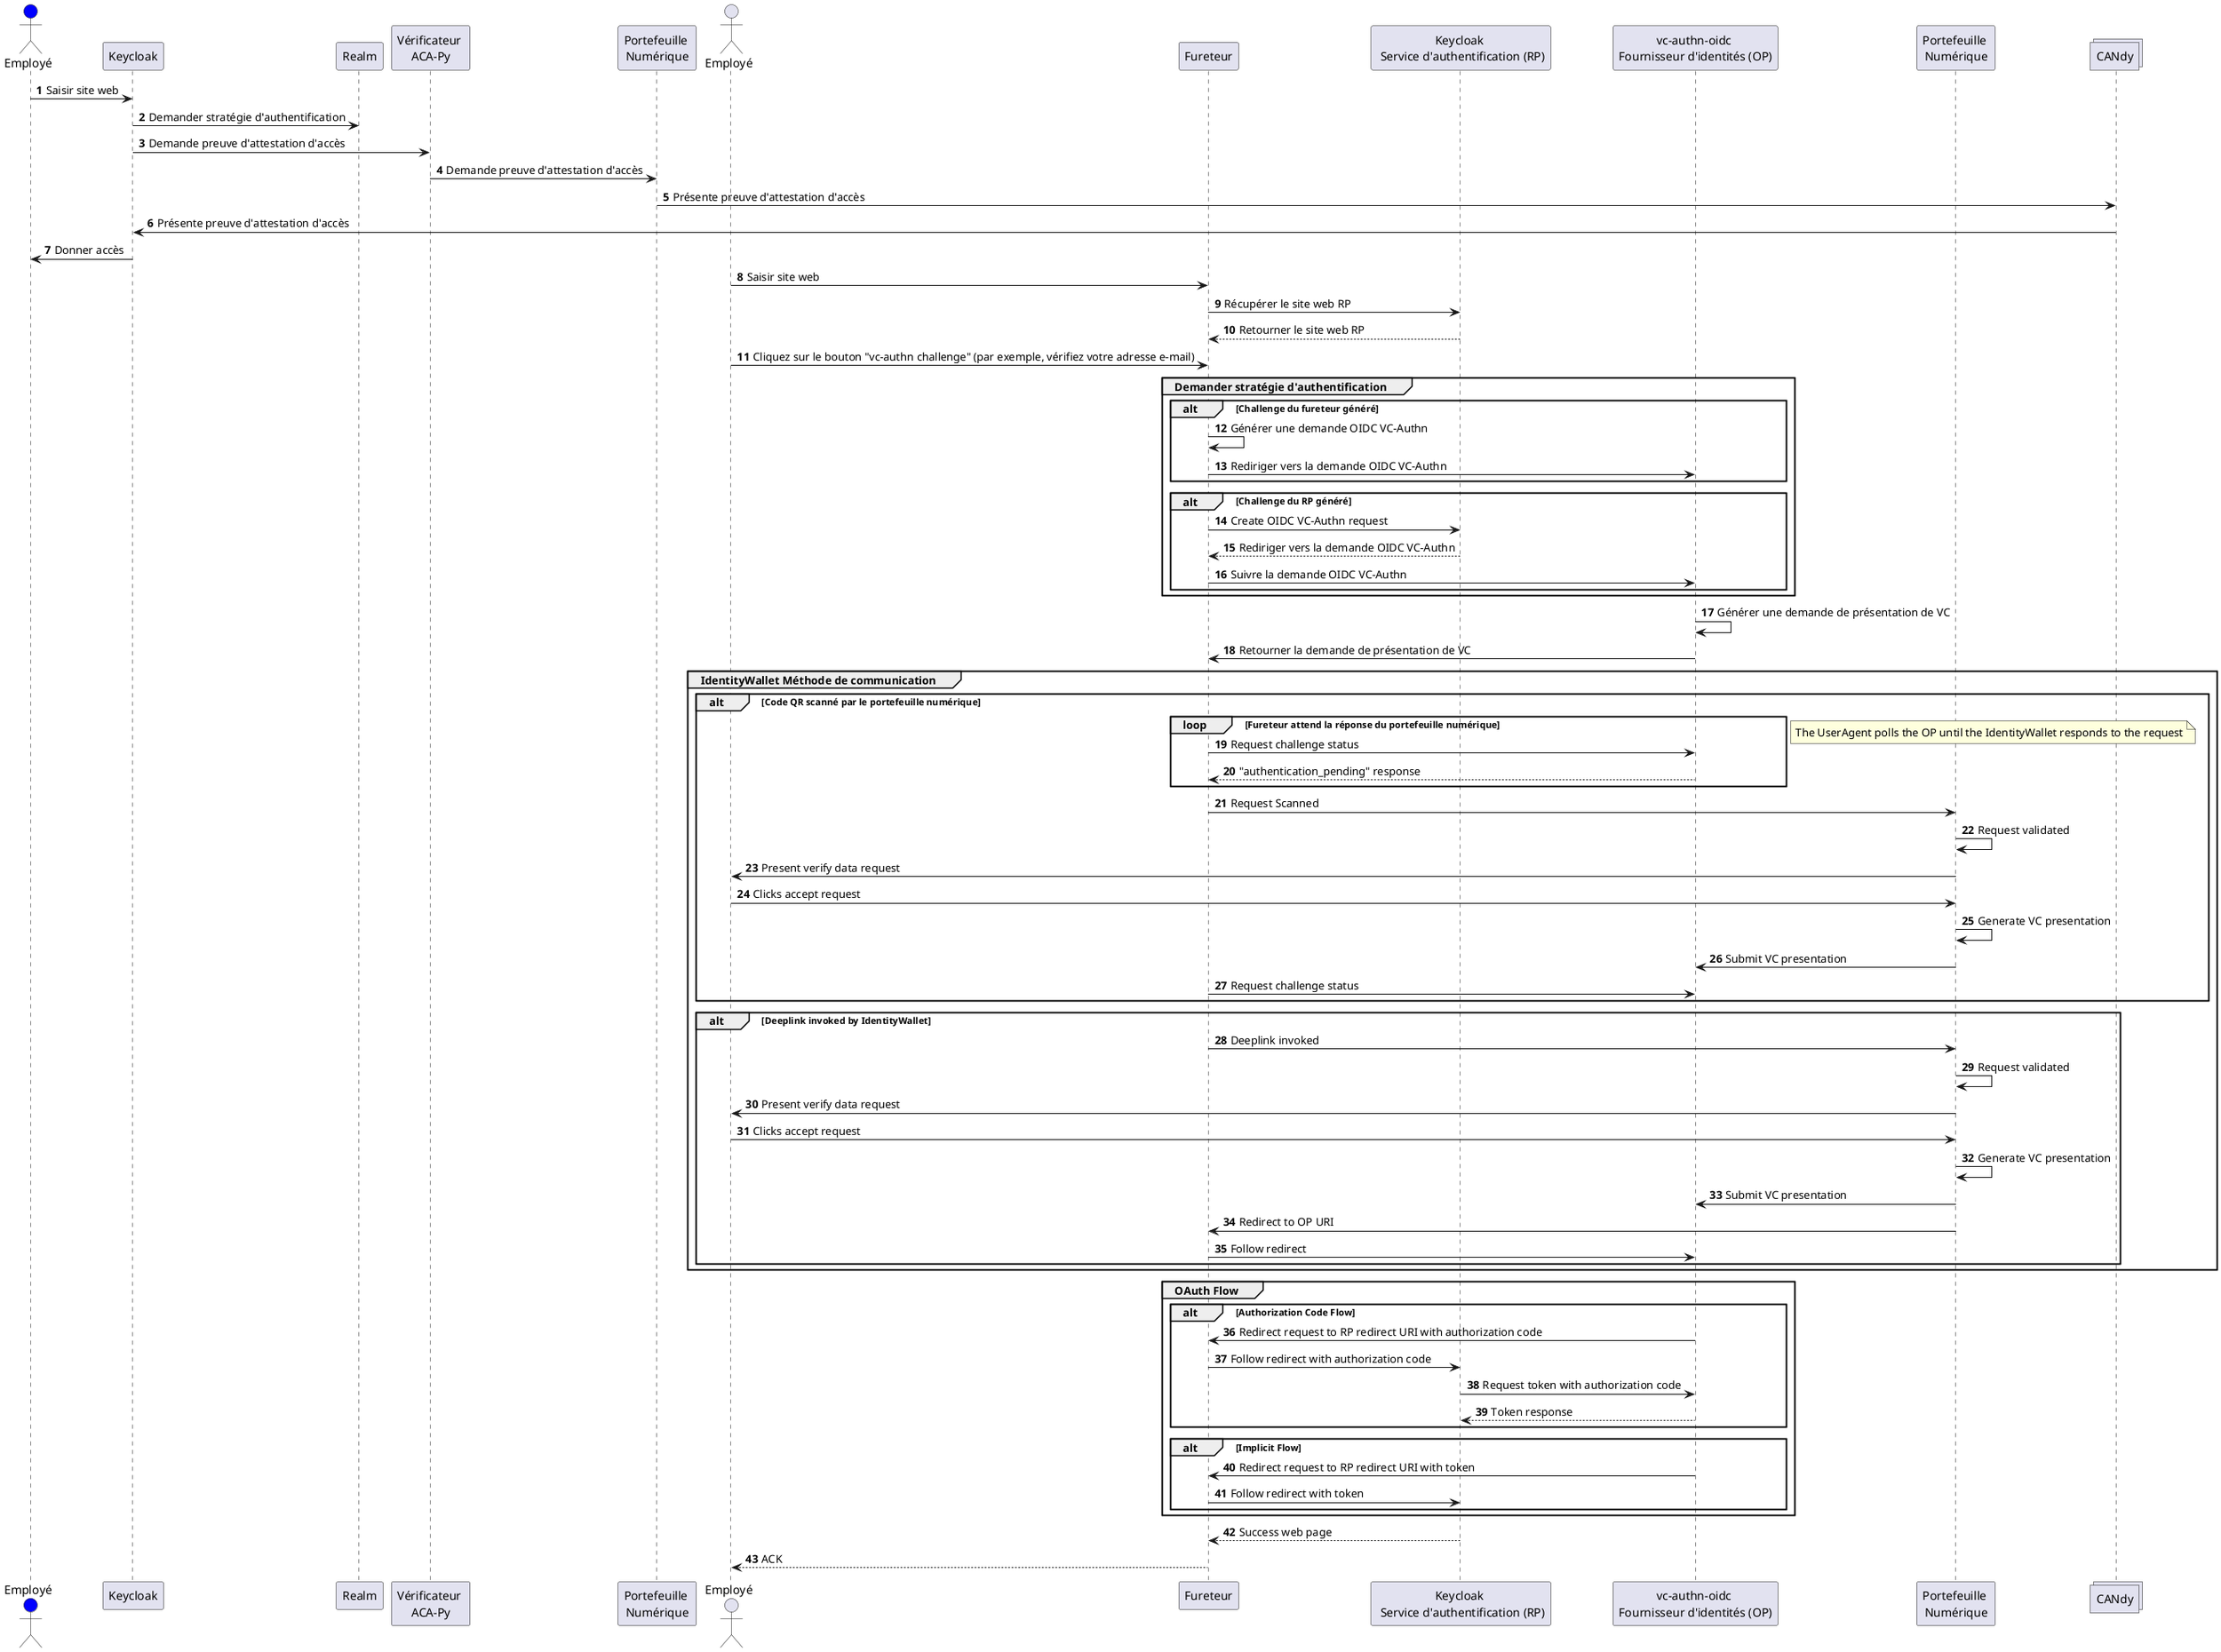 '*************
'VERSION FRANÇAISE
'*************

@startuml SchemaConsommteurVirtuel
autonumber

'*************
'Déclaration de participants
'*************
actor Employé as Employee #Blue
participant Keycloak
participant Realm
participant "Vérificateur \nACA-Py" as ACAPY   
participant  "Portefeuille \nNumérique" as Wallet
collections CANdy
    

'**************
'DÉFINITION DES LIENS
'**************
Employee -> Keycloak : Saisir site web
Keycloak -> Realm : Demander stratégie d'authentification
Keycloak -> ACAPY : Demande preuve d'attestation d'accès
ACAPY -> Wallet : Demande preuve d'attestation d'accès
Wallet -> CANdy : Présente preuve d'attestation d'accès
CANdy -> Keycloak : Présente preuve d'attestation d'accès
Keycloak -> Employee : Donner accès

actor Employé as User 
participant Fureteur as UserAgent
participant "Keycloak \n Service d'authentification (RP)" as RP
participant "vc-authn-oidc \nFournisseur d'identités (OP)" as OP
participant "Portefeuille \nNumérique" as IdentityWallet
collections CANdy

User -> UserAgent: Saisir site web
UserAgent -> RP: Récupérer le site web RP
RP --> UserAgent: Retourner le site web RP
User -> UserAgent: Cliquez sur le bouton "vc-authn challenge" (par exemple, vérifiez votre adresse e-mail)

group Demander stratégie d'authentification
    alt Challenge du fureteur généré
        UserAgent -> UserAgent: Générer une demande OIDC VC-Authn  
        UserAgent -> OP: Rediriger vers la demande OIDC VC-Authn
    end

    alt Challenge du RP généré
        UserAgent -> RP: Create OIDC VC-Authn request
        RP --> UserAgent: Rediriger vers la demande OIDC VC-Authn
        UserAgent -> OP: Suivre la demande OIDC VC-Authn 
    end
end

OP -> OP: Générer une demande de présentation de VC
OP -> UserAgent: Retourner la demande de présentation de VC

group IdentityWallet Méthode de communication
    alt Code QR scanné par le portefeuille numérique 
        loop Fureteur attend la réponse du portefeuille numérique 
            UserAgent -> OP: Request challenge status
            OP --> UserAgent: "authentication_pending" response
        end
        note left: The UserAgent polls the OP until the IdentityWallet responds to the request
        UserAgent -> IdentityWallet: Request Scanned
        IdentityWallet -> IdentityWallet: Request validated
        IdentityWallet -> User  : Present verify data request
        User -> IdentityWallet : Clicks accept request
        IdentityWallet -> IdentityWallet : Generate VC presentation
        IdentityWallet -> OP : Submit VC presentation
        UserAgent -> OP: Request challenge status
    end

    alt Deeplink invoked by IdentityWallet
        UserAgent -> IdentityWallet: Deeplink invoked
        IdentityWallet -> IdentityWallet: Request validated
        IdentityWallet -> User  : Present verify data request
        User -> IdentityWallet : Clicks accept request
        IdentityWallet -> IdentityWallet : Generate VC presentation
        IdentityWallet -> OP : Submit VC presentation
        IdentityWallet -> UserAgent: Redirect to OP URI
        UserAgent -> OP: Follow redirect
    end
end

group OAuth Flow
    alt Authorization Code Flow
        OP -> UserAgent: Redirect request to RP redirect URI with authorization code
        UserAgent -> RP: Follow redirect with authorization code
        RP -> OP: Request token with authorization code
        OP --> RP: Token response
    end

    alt Implicit Flow
        OP -> UserAgent: Redirect request to RP redirect URI with token
        UserAgent -> RP: Follow redirect with token
    end
end

RP --> UserAgent: Success web page
UserAgent --> User: ACK

@enduml

'*************
'VERSION ANGLAISE
'*************
@startuml "vc-authn-oidc-flow"
actor Employé as User 
participant Browser as UserAgent
participant "Keycloak \n Relying Party (RP)" as RP
participant "vc-authn-oidc \nIdentity Provider (OP)" as OP
participant "Identity \nWallet" as IdentityWallet

User -> UserAgent: Naviagates to website
UserAgent -> RP: Fetch RP website
RP --> UserAgent: Return website
User -> UserAgent: Click "vc-authn challenge" button (e.g verify your email)

group Challenge Method
    alt UserAgent Generated Challenge
        UserAgent -> UserAgent: Generate OIDC VC-Authn request  
        UserAgent -> OP: Redirect to OIDC VC-Authn request
    end

    alt RP Generated Challenge
        UserAgent -> RP: Create OIDC VC-Authn request
        RP --> UserAgent: Redirect to OIDC VC-Authn request  
        UserAgent -> OP: Follow OIDC VC-Authn request  
    end
end

OP -> OP: Generate VC Presentation Request
OP -> UserAgent: Return VC Presentation Request

group IdentityWallet Communication Method
    alt QR Code Scanned By IdentityWallet
        loop UserAgent await IdentityWallet response
            UserAgent -> OP: Request challenge status
            OP --> UserAgent: "authentication_pending" response
        end
        note left: The UserAgent polls the OP until the IdentityWallet responds to the request
        UserAgent -> IdentityWallet: Request Scanned
        IdentityWallet -> IdentityWallet: Request validated
        IdentityWallet -> User  : Present verify data request
        User -> IdentityWallet : Clicks accept request
        IdentityWallet -> IdentityWallet : Generate VC presentation
        IdentityWallet -> OP : Submit VC presentation
        UserAgent -> OP: Request challenge status
    end

    alt Deeplink invoked by IdentityWallet
        UserAgent -> IdentityWallet: Deeplink invoked
        IdentityWallet -> IdentityWallet: Request validated
        IdentityWallet -> User  : Present verify data request
        User -> IdentityWallet : Clicks accept request
        IdentityWallet -> IdentityWallet : Generate VC presentation
        IdentityWallet -> OP : Submit VC presentation
        IdentityWallet -> UserAgent: Redirect to OP URI
        UserAgent -> OP: Follow redirect
    end
end

group OAuth Flow
    alt Authorization Code Flow
        OP -> UserAgent: Redirect request to RP redirect URI with authorization code
        UserAgent -> RP: Follow redirect with authorization code
        RP -> OP: Request token with authorization code
        OP --> RP: Token response
    end

    alt Implicit Flow
        OP -> UserAgent: Redirect request to RP redirect URI with token
        UserAgent -> RP: Follow redirect with token
    end
end

RP --> UserAgent: Success web page
UserAgent --> User: ACK

@enduml